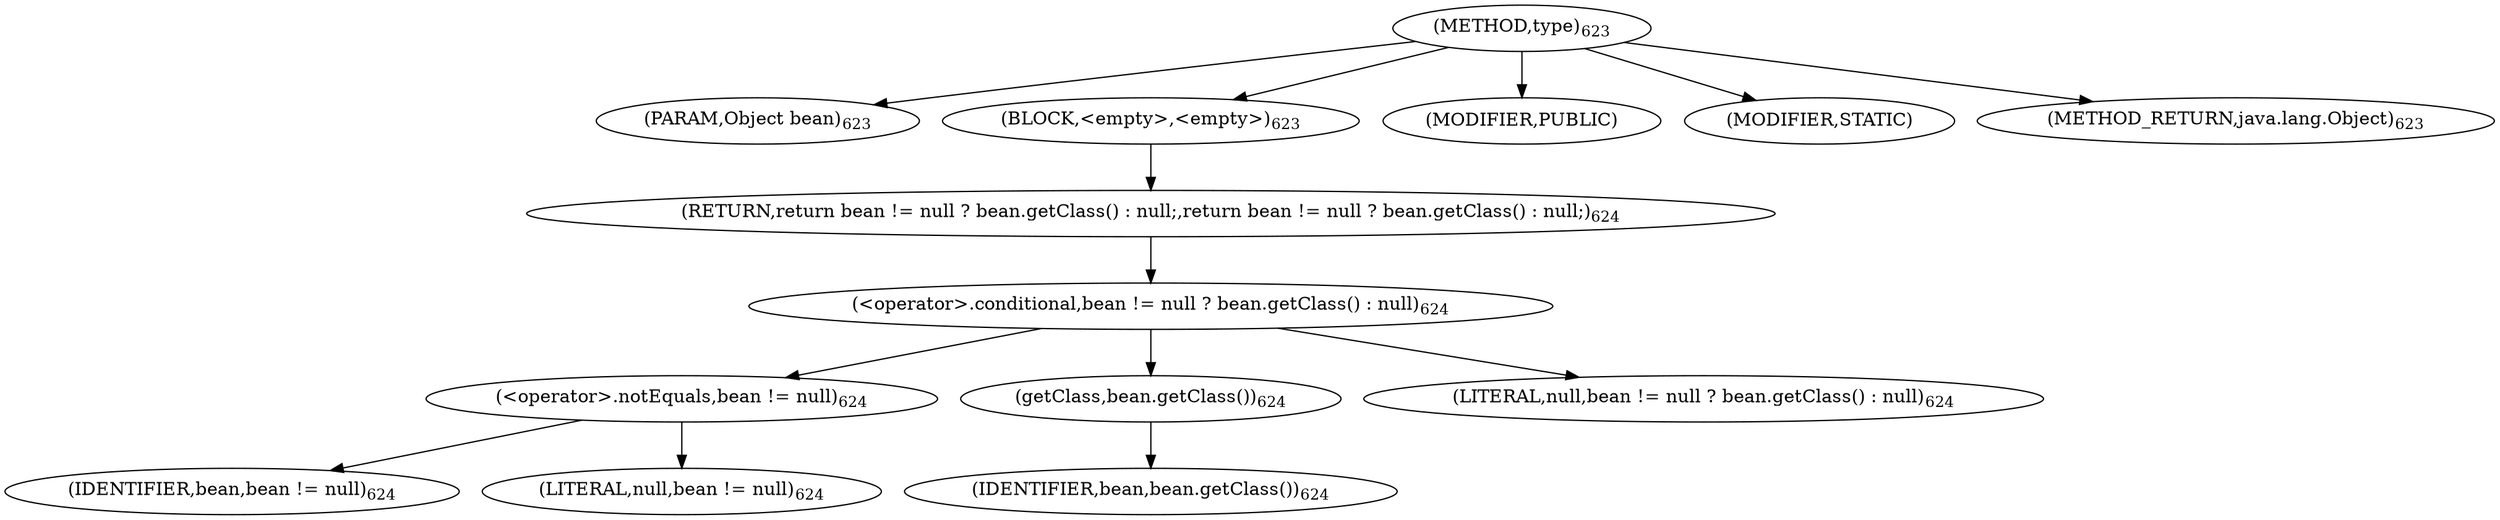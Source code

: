 digraph "type" {  
"1452" [label = <(METHOD,type)<SUB>623</SUB>> ]
"1453" [label = <(PARAM,Object bean)<SUB>623</SUB>> ]
"1454" [label = <(BLOCK,&lt;empty&gt;,&lt;empty&gt;)<SUB>623</SUB>> ]
"1455" [label = <(RETURN,return bean != null ? bean.getClass() : null;,return bean != null ? bean.getClass() : null;)<SUB>624</SUB>> ]
"1456" [label = <(&lt;operator&gt;.conditional,bean != null ? bean.getClass() : null)<SUB>624</SUB>> ]
"1457" [label = <(&lt;operator&gt;.notEquals,bean != null)<SUB>624</SUB>> ]
"1458" [label = <(IDENTIFIER,bean,bean != null)<SUB>624</SUB>> ]
"1459" [label = <(LITERAL,null,bean != null)<SUB>624</SUB>> ]
"1460" [label = <(getClass,bean.getClass())<SUB>624</SUB>> ]
"1461" [label = <(IDENTIFIER,bean,bean.getClass())<SUB>624</SUB>> ]
"1462" [label = <(LITERAL,null,bean != null ? bean.getClass() : null)<SUB>624</SUB>> ]
"1463" [label = <(MODIFIER,PUBLIC)> ]
"1464" [label = <(MODIFIER,STATIC)> ]
"1465" [label = <(METHOD_RETURN,java.lang.Object)<SUB>623</SUB>> ]
  "1452" -> "1453" 
  "1452" -> "1454" 
  "1452" -> "1463" 
  "1452" -> "1464" 
  "1452" -> "1465" 
  "1454" -> "1455" 
  "1455" -> "1456" 
  "1456" -> "1457" 
  "1456" -> "1460" 
  "1456" -> "1462" 
  "1457" -> "1458" 
  "1457" -> "1459" 
  "1460" -> "1461" 
}

